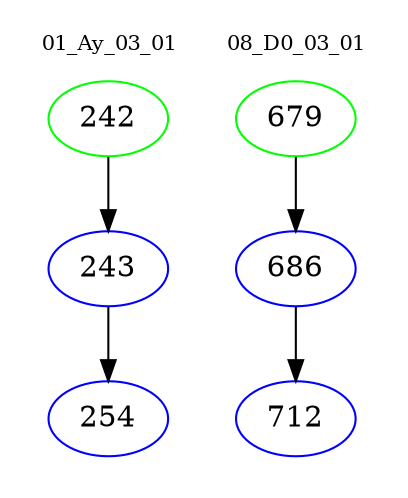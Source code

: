 digraph{
subgraph cluster_0 {
color = white
label = "01_Ay_03_01";
fontsize=10;
T0_242 [label="242", color="green"]
T0_242 -> T0_243 [color="black"]
T0_243 [label="243", color="blue"]
T0_243 -> T0_254 [color="black"]
T0_254 [label="254", color="blue"]
}
subgraph cluster_1 {
color = white
label = "08_D0_03_01";
fontsize=10;
T1_679 [label="679", color="green"]
T1_679 -> T1_686 [color="black"]
T1_686 [label="686", color="blue"]
T1_686 -> T1_712 [color="black"]
T1_712 [label="712", color="blue"]
}
}
